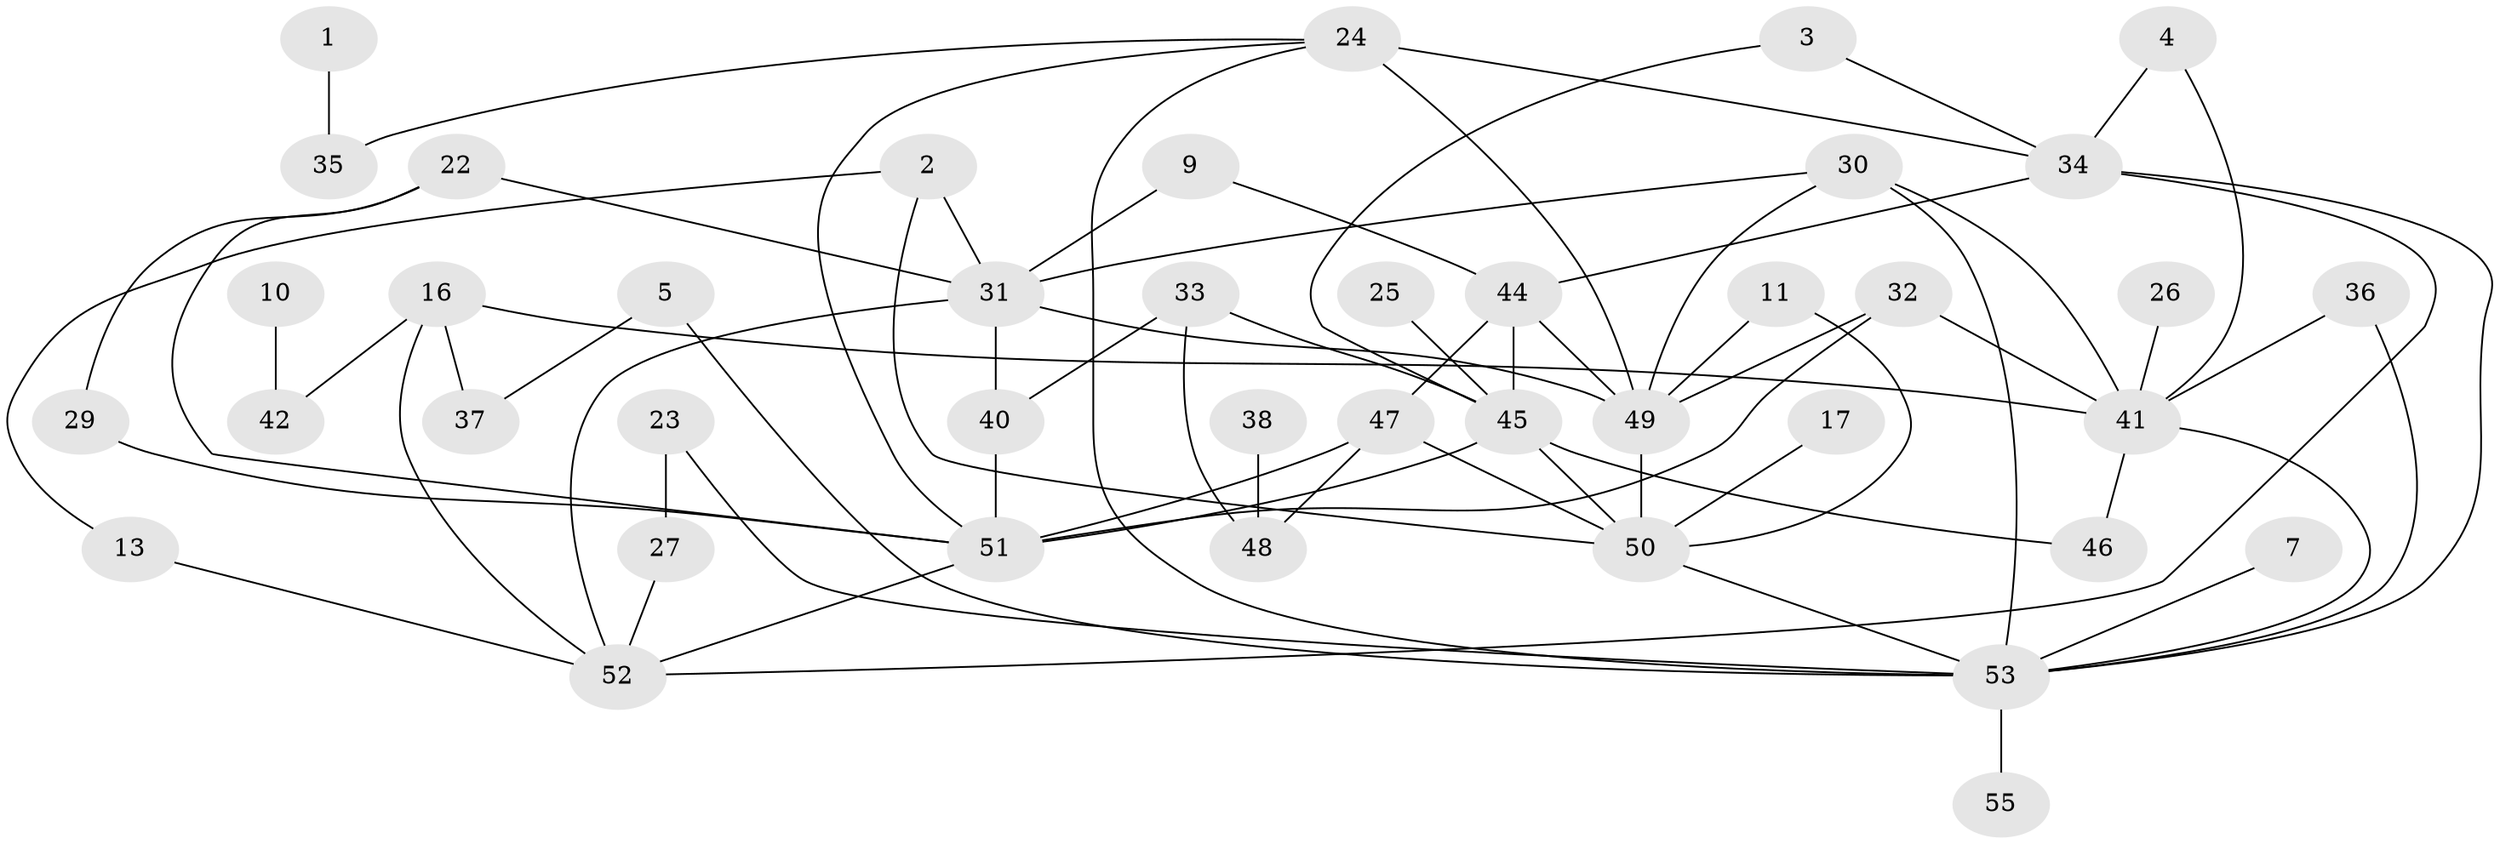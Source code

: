 // original degree distribution, {5: 0.10714285714285714, 1: 0.23214285714285715, 3: 0.20535714285714285, 2: 0.23214285714285715, 4: 0.10714285714285714, 7: 0.008928571428571428, 0: 0.10714285714285714}
// Generated by graph-tools (version 1.1) at 2025/49/03/09/25 03:49:10]
// undirected, 42 vertices, 71 edges
graph export_dot {
graph [start="1"]
  node [color=gray90,style=filled];
  1;
  2;
  3;
  4;
  5;
  7;
  9;
  10;
  11;
  13;
  16;
  17;
  22;
  23;
  24;
  25;
  26;
  27;
  29;
  30;
  31;
  32;
  33;
  34;
  35;
  36;
  37;
  38;
  40;
  41;
  42;
  44;
  45;
  46;
  47;
  48;
  49;
  50;
  51;
  52;
  53;
  55;
  1 -- 35 [weight=1.0];
  2 -- 13 [weight=1.0];
  2 -- 31 [weight=1.0];
  2 -- 50 [weight=1.0];
  3 -- 34 [weight=1.0];
  3 -- 45 [weight=1.0];
  4 -- 34 [weight=1.0];
  4 -- 41 [weight=1.0];
  5 -- 37 [weight=1.0];
  5 -- 53 [weight=1.0];
  7 -- 53 [weight=1.0];
  9 -- 31 [weight=1.0];
  9 -- 44 [weight=1.0];
  10 -- 42 [weight=1.0];
  11 -- 49 [weight=1.0];
  11 -- 50 [weight=1.0];
  13 -- 52 [weight=1.0];
  16 -- 37 [weight=1.0];
  16 -- 41 [weight=1.0];
  16 -- 42 [weight=1.0];
  16 -- 52 [weight=1.0];
  17 -- 50 [weight=1.0];
  22 -- 29 [weight=1.0];
  22 -- 31 [weight=1.0];
  22 -- 51 [weight=1.0];
  23 -- 27 [weight=1.0];
  23 -- 53 [weight=1.0];
  24 -- 34 [weight=1.0];
  24 -- 35 [weight=1.0];
  24 -- 49 [weight=2.0];
  24 -- 51 [weight=1.0];
  24 -- 53 [weight=1.0];
  25 -- 45 [weight=1.0];
  26 -- 41 [weight=1.0];
  27 -- 52 [weight=1.0];
  29 -- 51 [weight=1.0];
  30 -- 31 [weight=1.0];
  30 -- 41 [weight=1.0];
  30 -- 49 [weight=1.0];
  30 -- 53 [weight=1.0];
  31 -- 40 [weight=1.0];
  31 -- 49 [weight=1.0];
  31 -- 52 [weight=1.0];
  32 -- 41 [weight=1.0];
  32 -- 49 [weight=1.0];
  32 -- 51 [weight=1.0];
  33 -- 40 [weight=1.0];
  33 -- 45 [weight=1.0];
  33 -- 48 [weight=1.0];
  34 -- 44 [weight=1.0];
  34 -- 52 [weight=1.0];
  34 -- 53 [weight=1.0];
  36 -- 41 [weight=1.0];
  36 -- 53 [weight=1.0];
  38 -- 48 [weight=1.0];
  40 -- 51 [weight=1.0];
  41 -- 46 [weight=1.0];
  41 -- 53 [weight=1.0];
  44 -- 45 [weight=1.0];
  44 -- 47 [weight=1.0];
  44 -- 49 [weight=1.0];
  45 -- 46 [weight=1.0];
  45 -- 50 [weight=1.0];
  45 -- 51 [weight=1.0];
  47 -- 48 [weight=1.0];
  47 -- 50 [weight=1.0];
  47 -- 51 [weight=2.0];
  49 -- 50 [weight=1.0];
  50 -- 53 [weight=1.0];
  51 -- 52 [weight=1.0];
  53 -- 55 [weight=1.0];
}
